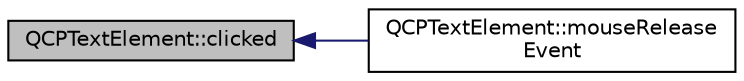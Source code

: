 digraph "QCPTextElement::clicked"
{
  edge [fontname="Helvetica",fontsize="10",labelfontname="Helvetica",labelfontsize="10"];
  node [fontname="Helvetica",fontsize="10",shape=record];
  rankdir="LR";
  Node27 [label="QCPTextElement::clicked",height=0.2,width=0.4,color="black", fillcolor="grey75", style="filled", fontcolor="black"];
  Node27 -> Node28 [dir="back",color="midnightblue",fontsize="10",style="solid",fontname="Helvetica"];
  Node28 [label="QCPTextElement::mouseRelease\lEvent",height=0.2,width=0.4,color="black", fillcolor="white", style="filled",URL="$class_q_c_p_text_element.html#acfcbaf9b1da18745e72726aafb39c855"];
}
